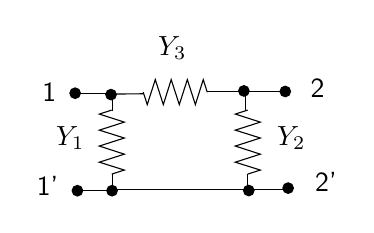 \begin{tikzpicture}[y=-1cm]
\sf
\path (1.607,6.291) node[text=black,anchor=base east] {$Y_1$};
\path (3.804,6.291) node[text=black,anchor=base west] {$Y_2$};
\path (2.598,5.158) node[text=black,anchor=base] {$Y_3$};
\draw[black] (1.793,6.867) -- (1.413,6.867);
\draw[black] (1.818,5.631) -- (1.407,5.631);
\draw[black] (1.836,6.856) -- (1.836,6.664);
\draw[black] (1.836,5.862) -- (1.836,5.673);
\draw[black] (1.829,5.847) -- (1.671,5.898) -- (1.989,6) -- (1.671,6.102) -- (1.989,6.202) -- (1.671,6.304) -- (1.989,6.407) -- (1.671,6.509) -- (1.989,6.609) -- (1.829,6.66);
\path (4.289,6.88) node[text=black,anchor=base west] {2'};
\path (4.231,5.684) node[text=black,anchor=base west] {2};
\path (1.276,6.931) node[text=black,anchor=base east] {1'};
\path (1.247,5.742) node[text=black,anchor=base east] {1};
\draw[black] (3.036,5.616) -- (4.007,5.616);
\draw[black] (2.229,5.62) -- (2.28,5.778) -- (2.382,5.46) -- (2.484,5.778) -- (2.584,5.46) -- (2.687,5.778) -- (2.789,5.46) -- (2.891,5.778) -- (2.991,5.46) -- (3.042,5.62);
\draw[black] (3.549,6.856) -- (3.549,6.664);
\draw[black] (3.527,5.862) -- (3.527,5.673);
\draw[black] (3.556,5.847) -- (3.398,5.898) -- (3.716,6) -- (3.398,6.102) -- (3.716,6.202) -- (3.398,6.304) -- (3.716,6.407) -- (3.398,6.509) -- (3.716,6.609) -- (3.556,6.66);
\filldraw[black] (1.393,6.871) ellipse (0.067cm and 0.067cm);
\filldraw[black] (1.364,5.633) ellipse (0.067cm and 0.067cm);
\filldraw[black] (3.569,6.869) ellipse (0.067cm and 0.067cm);
\filldraw[black] (3.507,5.604) ellipse (0.067cm and 0.067cm);
\draw[black] (3.564,6.856) -- (4.073,6.856);
\draw[black] (1.836,5.644) -- (2.229,5.64);
\draw[black] (1.853,6.86) -- (3.551,6.86);
\filldraw[black] (4.069,6.838) ellipse (0.067cm and 0.067cm);
\filldraw[black] (4.033,5.611) ellipse (0.067cm and 0.067cm);
\filldraw[black] (1.833,6.871) ellipse (0.067cm and 0.067cm);
\filldraw[black] (1.82,5.651) ellipse (0.067cm and 0.067cm);

\end{tikzpicture}%

%% Configure (x)emacs for this file ...
%% Local Variables:
%% mode: latex
%% End:
